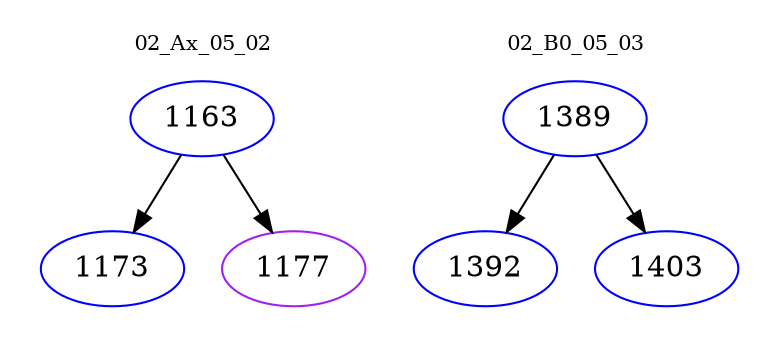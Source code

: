 digraph{
subgraph cluster_0 {
color = white
label = "02_Ax_05_02";
fontsize=10;
T0_1163 [label="1163", color="blue"]
T0_1163 -> T0_1173 [color="black"]
T0_1173 [label="1173", color="blue"]
T0_1163 -> T0_1177 [color="black"]
T0_1177 [label="1177", color="purple"]
}
subgraph cluster_1 {
color = white
label = "02_B0_05_03";
fontsize=10;
T1_1389 [label="1389", color="blue"]
T1_1389 -> T1_1392 [color="black"]
T1_1392 [label="1392", color="blue"]
T1_1389 -> T1_1403 [color="black"]
T1_1403 [label="1403", color="blue"]
}
}
